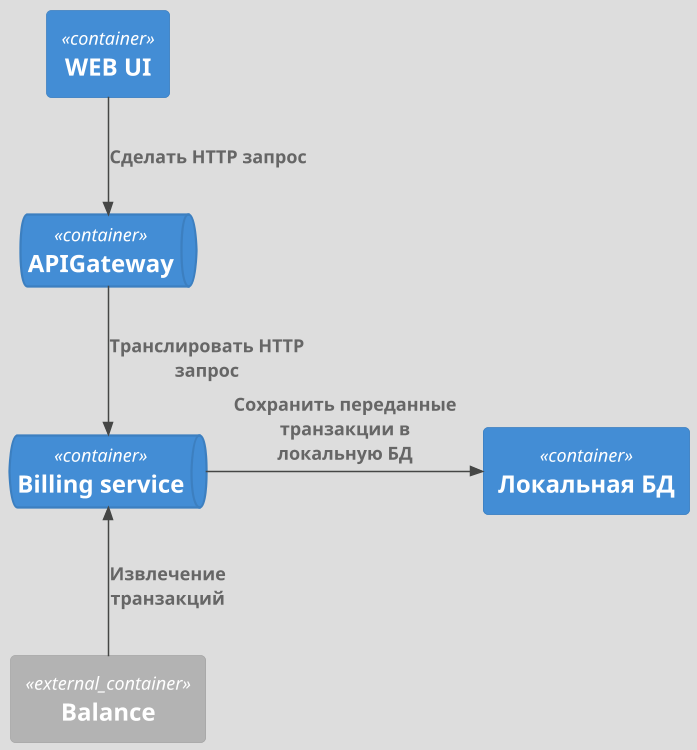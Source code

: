 @startuml
!include <C4/C4_Container>
!theme toy
scale 1.5

Container_Ext(bal, "Balance")
Container(ui, "WEB UI")
ContainerQueue(ag, "APIGateway")
ContainerQueue(bs, "Billing service")
Container(db, "Локальная БД")


Rel_Down(ui, ag, "Сделать HTTP запрос")
Rel_Down(ag, bs, "Транслировать HTTP запрос")
Rel_Right(bs, db, "Сохранить переданные транзакции в локальную БД")
Rel_Up(bal, bs, "Извлечение транзакций")

@enduml

